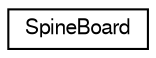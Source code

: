 digraph "Graphical Class Hierarchy"
{
  edge [fontname="FreeSans",fontsize="10",labelfontname="FreeSans",labelfontsize="10"];
  node [fontname="FreeSans",fontsize="10",shape=record];
  rankdir="LR";
  Node1 [label="SpineBoard",height=0.2,width=0.4,color="black", fillcolor="white", style="filled",URL="$d1/da3/class_spine_board.html"];
}
